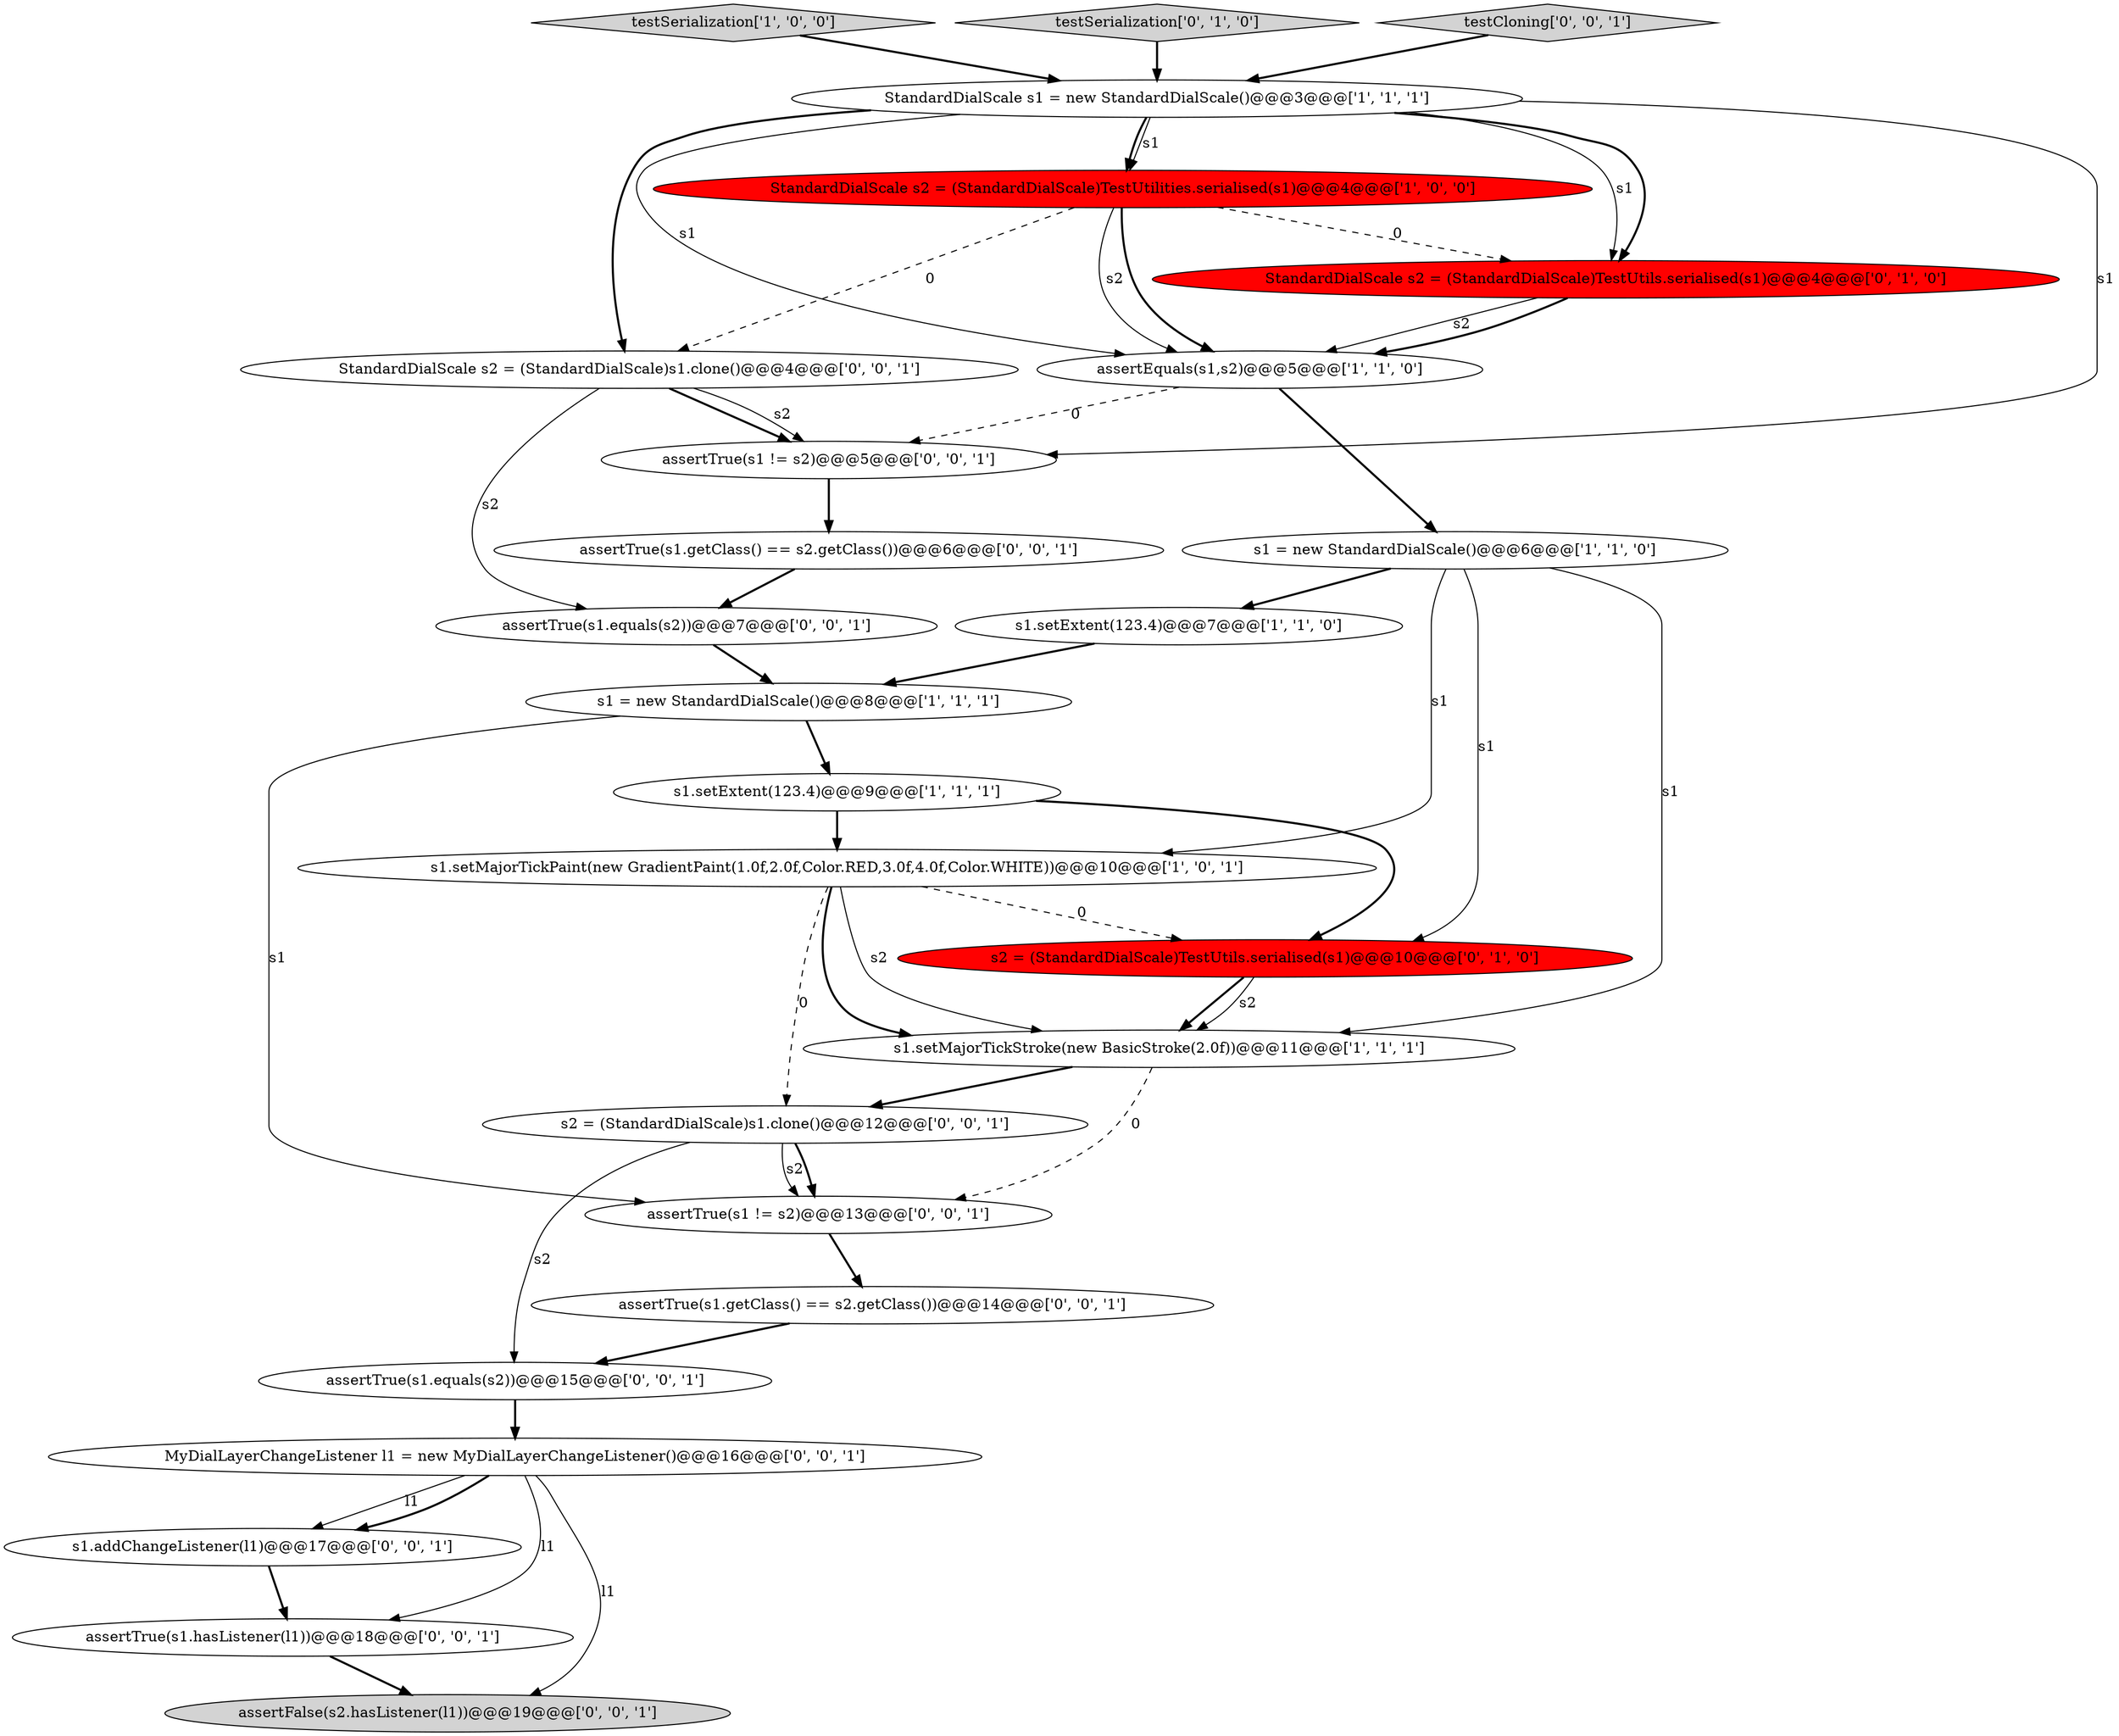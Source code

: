 digraph {
10 [style = filled, label = "StandardDialScale s2 = (StandardDialScale)TestUtils.serialised(s1)@@@4@@@['0', '1', '0']", fillcolor = red, shape = ellipse image = "AAA1AAABBB2BBB"];
1 [style = filled, label = "s1 = new StandardDialScale()@@@6@@@['1', '1', '0']", fillcolor = white, shape = ellipse image = "AAA0AAABBB1BBB"];
2 [style = filled, label = "testSerialization['1', '0', '0']", fillcolor = lightgray, shape = diamond image = "AAA0AAABBB1BBB"];
14 [style = filled, label = "assertTrue(s1.equals(s2))@@@15@@@['0', '0', '1']", fillcolor = white, shape = ellipse image = "AAA0AAABBB3BBB"];
13 [style = filled, label = "assertTrue(s1 != s2)@@@13@@@['0', '0', '1']", fillcolor = white, shape = ellipse image = "AAA0AAABBB3BBB"];
15 [style = filled, label = "StandardDialScale s2 = (StandardDialScale)s1.clone()@@@4@@@['0', '0', '1']", fillcolor = white, shape = ellipse image = "AAA0AAABBB3BBB"];
5 [style = filled, label = "s1.setMajorTickPaint(new GradientPaint(1.0f,2.0f,Color.RED,3.0f,4.0f,Color.WHITE))@@@10@@@['1', '0', '1']", fillcolor = white, shape = ellipse image = "AAA0AAABBB1BBB"];
7 [style = filled, label = "s1.setExtent(123.4)@@@7@@@['1', '1', '0']", fillcolor = white, shape = ellipse image = "AAA0AAABBB1BBB"];
8 [style = filled, label = "assertEquals(s1,s2)@@@5@@@['1', '1', '0']", fillcolor = white, shape = ellipse image = "AAA0AAABBB1BBB"];
12 [style = filled, label = "testSerialization['0', '1', '0']", fillcolor = lightgray, shape = diamond image = "AAA0AAABBB2BBB"];
17 [style = filled, label = "assertTrue(s1.equals(s2))@@@7@@@['0', '0', '1']", fillcolor = white, shape = ellipse image = "AAA0AAABBB3BBB"];
0 [style = filled, label = "s1.setExtent(123.4)@@@9@@@['1', '1', '1']", fillcolor = white, shape = ellipse image = "AAA0AAABBB1BBB"];
19 [style = filled, label = "assertTrue(s1.hasListener(l1))@@@18@@@['0', '0', '1']", fillcolor = white, shape = ellipse image = "AAA0AAABBB3BBB"];
3 [style = filled, label = "StandardDialScale s2 = (StandardDialScale)TestUtilities.serialised(s1)@@@4@@@['1', '0', '0']", fillcolor = red, shape = ellipse image = "AAA1AAABBB1BBB"];
22 [style = filled, label = "MyDialLayerChangeListener l1 = new MyDialLayerChangeListener()@@@16@@@['0', '0', '1']", fillcolor = white, shape = ellipse image = "AAA0AAABBB3BBB"];
6 [style = filled, label = "s1.setMajorTickStroke(new BasicStroke(2.0f))@@@11@@@['1', '1', '1']", fillcolor = white, shape = ellipse image = "AAA0AAABBB1BBB"];
21 [style = filled, label = "assertTrue(s1.getClass() == s2.getClass())@@@6@@@['0', '0', '1']", fillcolor = white, shape = ellipse image = "AAA0AAABBB3BBB"];
20 [style = filled, label = "assertFalse(s2.hasListener(l1))@@@19@@@['0', '0', '1']", fillcolor = lightgray, shape = ellipse image = "AAA0AAABBB3BBB"];
24 [style = filled, label = "s1.addChangeListener(l1)@@@17@@@['0', '0', '1']", fillcolor = white, shape = ellipse image = "AAA0AAABBB3BBB"];
18 [style = filled, label = "s2 = (StandardDialScale)s1.clone()@@@12@@@['0', '0', '1']", fillcolor = white, shape = ellipse image = "AAA0AAABBB3BBB"];
23 [style = filled, label = "testCloning['0', '0', '1']", fillcolor = lightgray, shape = diamond image = "AAA0AAABBB3BBB"];
25 [style = filled, label = "assertTrue(s1.getClass() == s2.getClass())@@@14@@@['0', '0', '1']", fillcolor = white, shape = ellipse image = "AAA0AAABBB3BBB"];
4 [style = filled, label = "s1 = new StandardDialScale()@@@8@@@['1', '1', '1']", fillcolor = white, shape = ellipse image = "AAA0AAABBB1BBB"];
16 [style = filled, label = "assertTrue(s1 != s2)@@@5@@@['0', '0', '1']", fillcolor = white, shape = ellipse image = "AAA0AAABBB3BBB"];
11 [style = filled, label = "s2 = (StandardDialScale)TestUtils.serialised(s1)@@@10@@@['0', '1', '0']", fillcolor = red, shape = ellipse image = "AAA1AAABBB2BBB"];
9 [style = filled, label = "StandardDialScale s1 = new StandardDialScale()@@@3@@@['1', '1', '1']", fillcolor = white, shape = ellipse image = "AAA0AAABBB1BBB"];
9->16 [style = solid, label="s1"];
13->25 [style = bold, label=""];
8->16 [style = dashed, label="0"];
24->19 [style = bold, label=""];
22->24 [style = solid, label="l1"];
15->17 [style = solid, label="s2"];
6->18 [style = bold, label=""];
19->20 [style = bold, label=""];
22->19 [style = solid, label="l1"];
22->20 [style = solid, label="l1"];
11->6 [style = bold, label=""];
14->22 [style = bold, label=""];
9->3 [style = solid, label="s1"];
9->10 [style = solid, label="s1"];
0->11 [style = bold, label=""];
25->14 [style = bold, label=""];
7->4 [style = bold, label=""];
2->9 [style = bold, label=""];
9->10 [style = bold, label=""];
5->18 [style = dashed, label="0"];
12->9 [style = bold, label=""];
15->16 [style = bold, label=""];
1->7 [style = bold, label=""];
18->13 [style = solid, label="s2"];
18->14 [style = solid, label="s2"];
4->0 [style = bold, label=""];
1->11 [style = solid, label="s1"];
8->1 [style = bold, label=""];
1->5 [style = solid, label="s1"];
10->8 [style = solid, label="s2"];
6->13 [style = dashed, label="0"];
5->6 [style = bold, label=""];
10->8 [style = bold, label=""];
5->11 [style = dashed, label="0"];
15->16 [style = solid, label="s2"];
1->6 [style = solid, label="s1"];
9->15 [style = bold, label=""];
16->21 [style = bold, label=""];
3->8 [style = bold, label=""];
18->13 [style = bold, label=""];
5->6 [style = solid, label="s2"];
9->3 [style = bold, label=""];
11->6 [style = solid, label="s2"];
3->8 [style = solid, label="s2"];
3->15 [style = dashed, label="0"];
3->10 [style = dashed, label="0"];
4->13 [style = solid, label="s1"];
22->24 [style = bold, label=""];
23->9 [style = bold, label=""];
21->17 [style = bold, label=""];
17->4 [style = bold, label=""];
9->8 [style = solid, label="s1"];
0->5 [style = bold, label=""];
}
